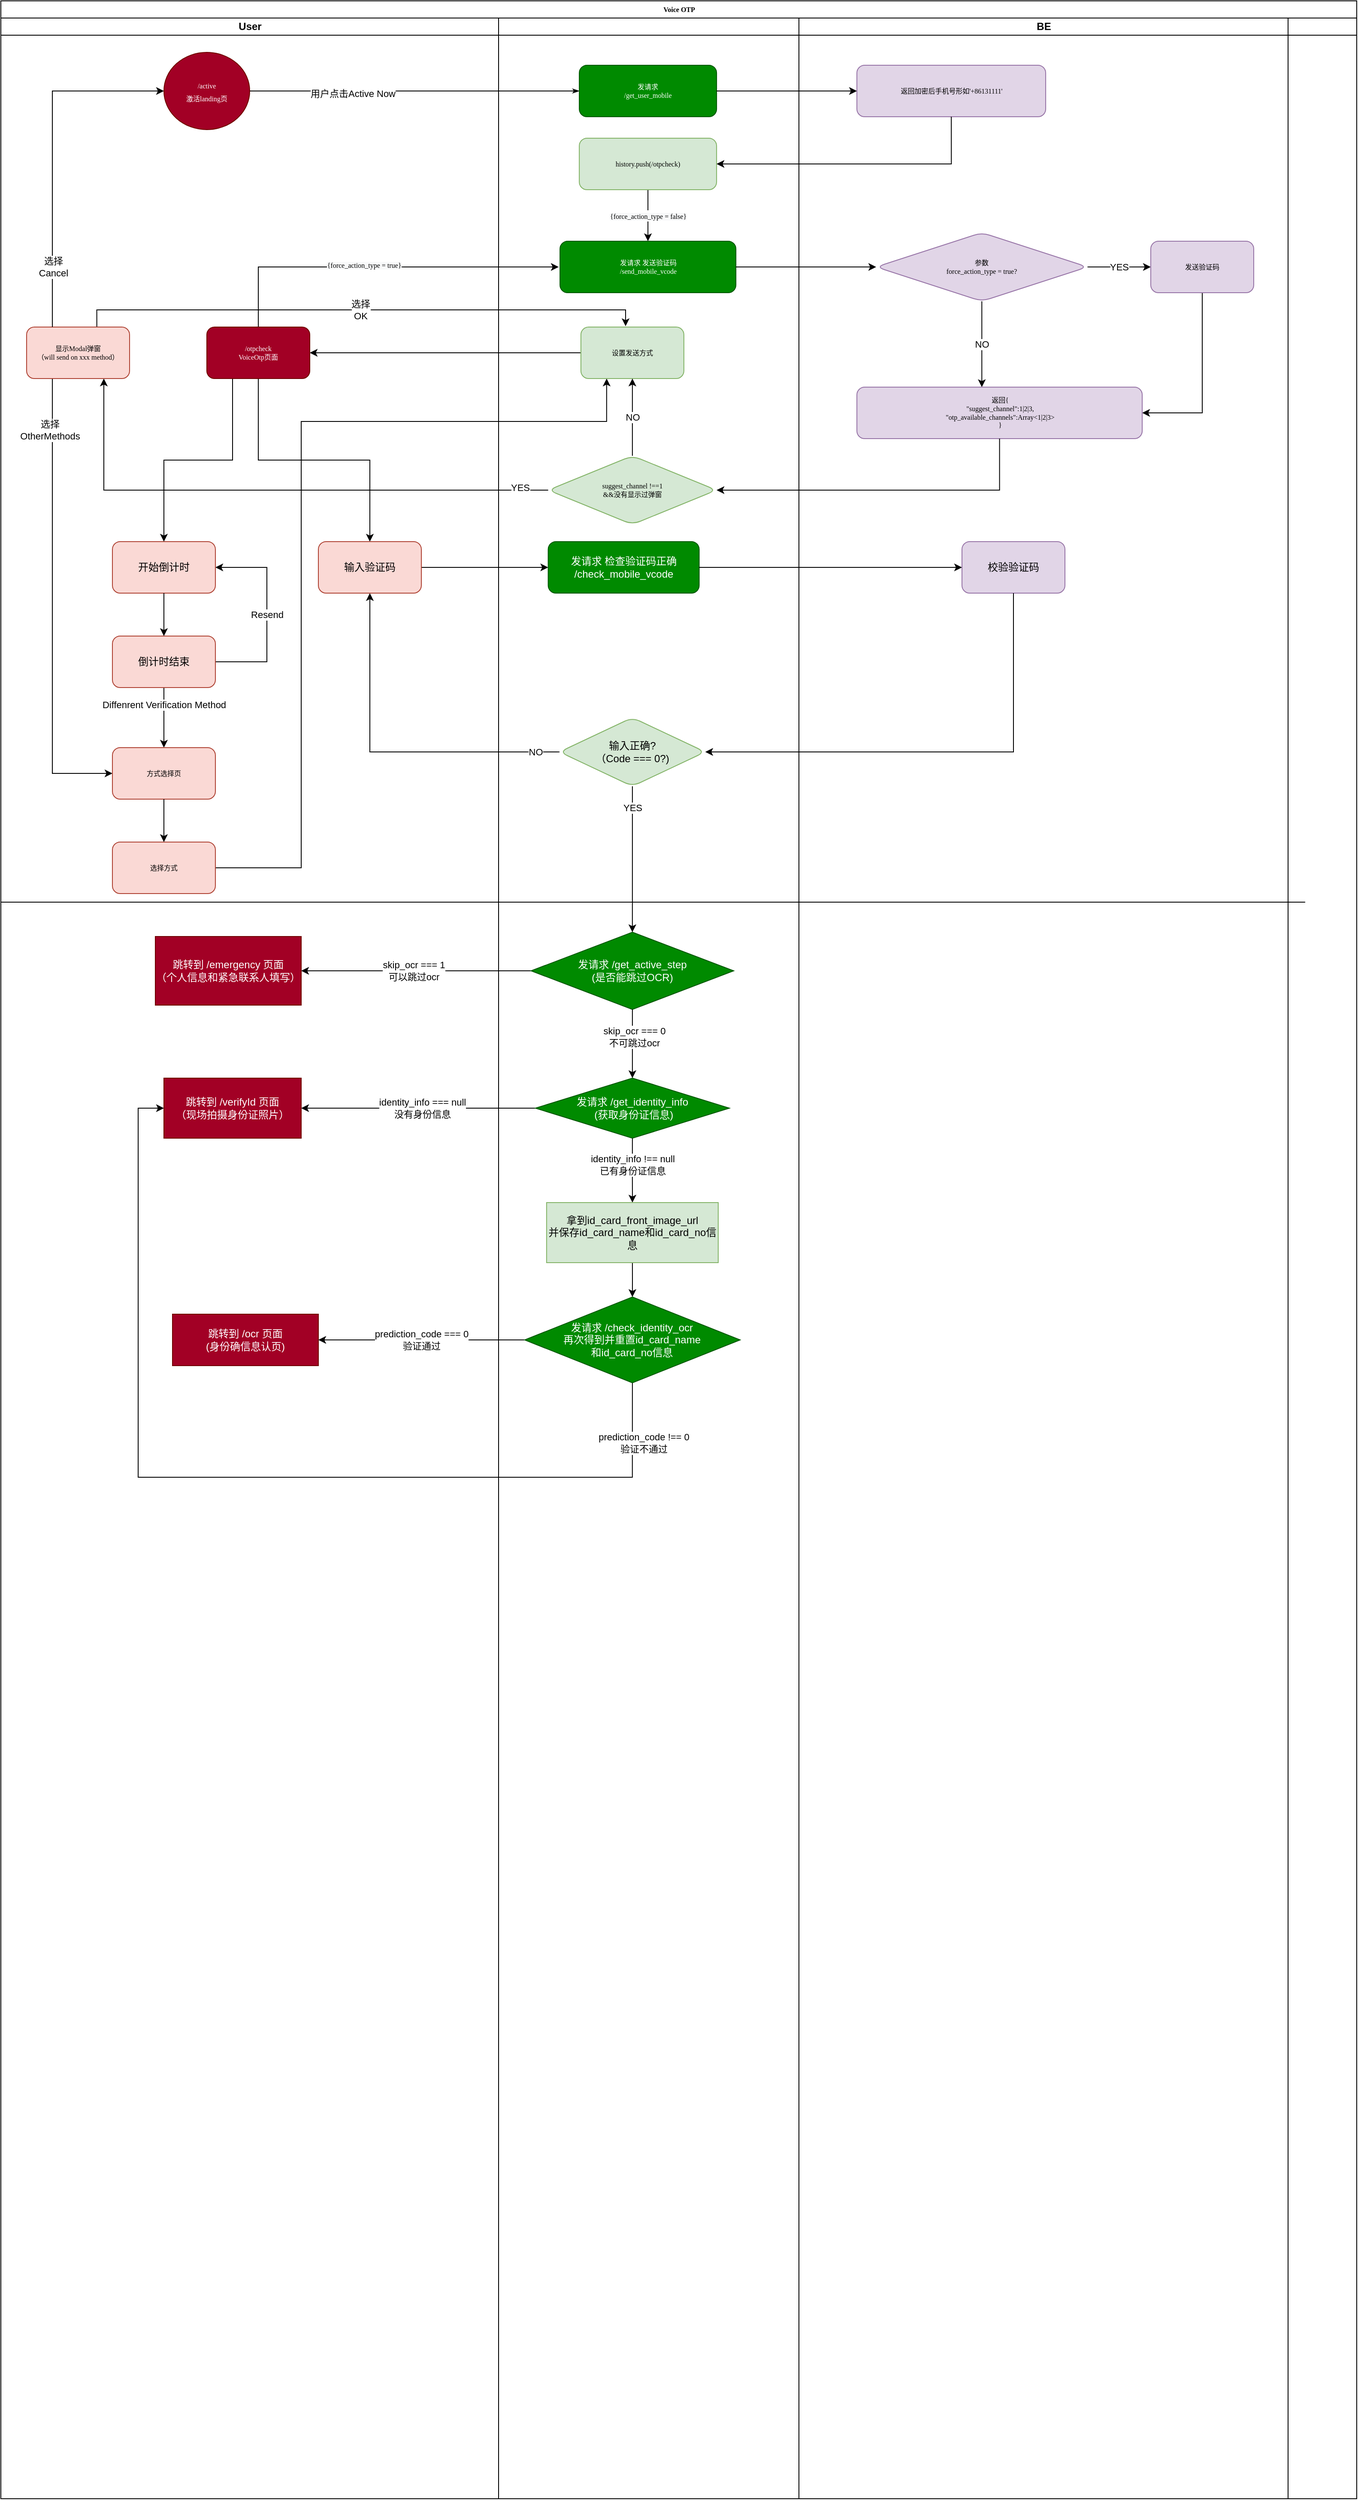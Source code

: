 <mxfile version="13.10.4" type="github">
  <diagram name="Page-1" id="74e2e168-ea6b-b213-b513-2b3c1d86103e">
    <mxGraphModel dx="1186" dy="741" grid="1" gridSize="10" guides="1" tooltips="1" connect="1" arrows="1" fold="1" page="1" pageScale="1" pageWidth="1100" pageHeight="850" background="#ffffff" math="0" shadow="0">
      <root>
        <mxCell id="0" />
        <mxCell id="1" parent="0" />
        <mxCell id="77e6c97f196da883-1" value="Voice OTP" style="swimlane;html=1;childLayout=stackLayout;startSize=20;rounded=0;shadow=0;labelBackgroundColor=none;strokeWidth=1;fontFamily=Verdana;fontSize=8;align=center;" parent="1" vertex="1">
          <mxGeometry x="70" y="70" width="1580" height="2910" as="geometry" />
        </mxCell>
        <mxCell id="77e6c97f196da883-26" style="edgeStyle=orthogonalEdgeStyle;rounded=1;html=1;labelBackgroundColor=none;startArrow=none;startFill=0;startSize=5;endArrow=classicThin;endFill=1;endSize=5;jettySize=auto;orthogonalLoop=1;strokeWidth=1;fontFamily=Verdana;fontSize=8;exitX=1;exitY=0.5;exitDx=0;exitDy=0;" parent="77e6c97f196da883-1" source="eKoN9m4MR0wtzUziHYdc-19" target="77e6c97f196da883-11" edge="1">
          <mxGeometry relative="1" as="geometry">
            <mxPoint x="210.0" y="90.0" as="sourcePoint" />
          </mxGeometry>
        </mxCell>
        <mxCell id="eKoN9m4MR0wtzUziHYdc-17" value="用户点击Active Now" style="edgeLabel;html=1;align=center;verticalAlign=middle;resizable=0;points=[];" vertex="1" connectable="0" parent="77e6c97f196da883-26">
          <mxGeometry x="-0.378" y="-3" relative="1" as="geometry">
            <mxPoint as="offset" />
          </mxGeometry>
        </mxCell>
        <mxCell id="7hA2E8RumJZDi3fpIp_V-71" style="edgeStyle=orthogonalEdgeStyle;rounded=0;orthogonalLoop=1;jettySize=auto;html=1;exitX=0;exitY=0.5;exitDx=0;exitDy=0;entryX=1;entryY=0.5;entryDx=0;entryDy=0;" parent="77e6c97f196da883-1" source="7hA2E8RumJZDi3fpIp_V-69" target="7hA2E8RumJZDi3fpIp_V-9" edge="1">
          <mxGeometry relative="1" as="geometry" />
        </mxCell>
        <mxCell id="7hA2E8RumJZDi3fpIp_V-83" style="edgeStyle=orthogonalEdgeStyle;rounded=0;orthogonalLoop=1;jettySize=auto;html=1;exitX=0;exitY=0.5;exitDx=0;exitDy=0;" parent="77e6c97f196da883-1" source="7hA2E8RumJZDi3fpIp_V-53" target="7hA2E8RumJZDi3fpIp_V-55" edge="1">
          <mxGeometry relative="1" as="geometry">
            <Array as="points">
              <mxPoint x="120" y="570" />
            </Array>
          </mxGeometry>
        </mxCell>
        <mxCell id="7hA2E8RumJZDi3fpIp_V-126" value="YES" style="edgeLabel;html=1;align=center;verticalAlign=middle;resizable=0;points=[];" parent="7hA2E8RumJZDi3fpIp_V-83" vertex="1" connectable="0">
          <mxGeometry x="-0.898" y="-3" relative="1" as="geometry">
            <mxPoint as="offset" />
          </mxGeometry>
        </mxCell>
        <mxCell id="7hA2E8RumJZDi3fpIp_V-105" style="edgeStyle=orthogonalEdgeStyle;rounded=0;orthogonalLoop=1;jettySize=auto;html=1;exitX=0.5;exitY=0;exitDx=0;exitDy=0;" parent="77e6c97f196da883-1" source="7hA2E8RumJZDi3fpIp_V-9" edge="1">
          <mxGeometry relative="1" as="geometry">
            <mxPoint x="650" y="310" as="targetPoint" />
            <Array as="points">
              <mxPoint x="300" y="310" />
            </Array>
          </mxGeometry>
        </mxCell>
        <mxCell id="7hA2E8RumJZDi3fpIp_V-106" value="&lt;span style=&quot;font-family: &amp;#34;verdana&amp;#34; ; font-size: 8px ; background-color: rgb(248 , 249 , 250)&quot;&gt;{force_action_type = true}&lt;/span&gt;" style="edgeLabel;html=1;align=center;verticalAlign=middle;resizable=0;points=[];" parent="7hA2E8RumJZDi3fpIp_V-105" vertex="1" connectable="0">
          <mxGeometry x="-0.08" y="3" relative="1" as="geometry">
            <mxPoint as="offset" />
          </mxGeometry>
        </mxCell>
        <mxCell id="7hA2E8RumJZDi3fpIp_V-104" style="edgeStyle=orthogonalEdgeStyle;rounded=0;orthogonalLoop=1;jettySize=auto;html=1;exitX=1;exitY=0.5;exitDx=0;exitDy=0;entryX=0.25;entryY=1;entryDx=0;entryDy=0;" parent="77e6c97f196da883-1" source="7hA2E8RumJZDi3fpIp_V-102" target="7hA2E8RumJZDi3fpIp_V-69" edge="1">
          <mxGeometry relative="1" as="geometry">
            <Array as="points">
              <mxPoint x="350" y="1010" />
              <mxPoint x="350" y="490" />
              <mxPoint x="706" y="490" />
            </Array>
          </mxGeometry>
        </mxCell>
        <mxCell id="7hA2E8RumJZDi3fpIp_V-112" value="" style="edgeStyle=orthogonalEdgeStyle;rounded=0;orthogonalLoop=1;jettySize=auto;html=1;" parent="77e6c97f196da883-1" source="7hA2E8RumJZDi3fpIp_V-108" target="7hA2E8RumJZDi3fpIp_V-111" edge="1">
          <mxGeometry relative="1" as="geometry" />
        </mxCell>
        <mxCell id="7hA2E8RumJZDi3fpIp_V-123" style="edgeStyle=orthogonalEdgeStyle;rounded=0;orthogonalLoop=1;jettySize=auto;html=1;exitX=0;exitY=0.5;exitDx=0;exitDy=0;entryX=0.5;entryY=1;entryDx=0;entryDy=0;" parent="77e6c97f196da883-1" source="7hA2E8RumJZDi3fpIp_V-115" target="7hA2E8RumJZDi3fpIp_V-108" edge="1">
          <mxGeometry relative="1" as="geometry" />
        </mxCell>
        <mxCell id="7hA2E8RumJZDi3fpIp_V-124" value="NO" style="edgeLabel;html=1;align=center;verticalAlign=middle;resizable=0;points=[];" parent="7hA2E8RumJZDi3fpIp_V-123" vertex="1" connectable="0">
          <mxGeometry x="-0.352" y="-3" relative="1" as="geometry">
            <mxPoint x="102.93" y="3" as="offset" />
          </mxGeometry>
        </mxCell>
        <mxCell id="7hA2E8RumJZDi3fpIp_V-95" value="选择&lt;br&gt;OK" style="edgeStyle=orthogonalEdgeStyle;rounded=0;orthogonalLoop=1;jettySize=auto;html=1;entryX=0.434;entryY=-0.017;entryDx=0;entryDy=0;entryPerimeter=0;exitX=0.682;exitY=0.005;exitDx=0;exitDy=0;exitPerimeter=0;" parent="77e6c97f196da883-1" source="7hA2E8RumJZDi3fpIp_V-55" target="7hA2E8RumJZDi3fpIp_V-69" edge="1">
          <mxGeometry relative="1" as="geometry">
            <mxPoint x="90" y="360" as="sourcePoint" />
          </mxGeometry>
        </mxCell>
        <mxCell id="eKoN9m4MR0wtzUziHYdc-12" value="" style="edgeStyle=orthogonalEdgeStyle;rounded=0;orthogonalLoop=1;jettySize=auto;html=1;" edge="1" parent="77e6c97f196da883-1" source="eKoN9m4MR0wtzUziHYdc-3" target="eKoN9m4MR0wtzUziHYdc-11">
          <mxGeometry relative="1" as="geometry" />
        </mxCell>
        <mxCell id="eKoN9m4MR0wtzUziHYdc-13" value="skip_ocr === 1&lt;br&gt;可以跳过ocr" style="edgeLabel;html=1;align=center;verticalAlign=middle;resizable=0;points=[];" vertex="1" connectable="0" parent="eKoN9m4MR0wtzUziHYdc-12">
          <mxGeometry x="-0.278" y="3" relative="1" as="geometry">
            <mxPoint x="-40.87" y="-3" as="offset" />
          </mxGeometry>
        </mxCell>
        <mxCell id="eKoN9m4MR0wtzUziHYdc-16" value="" style="edgeStyle=orthogonalEdgeStyle;rounded=0;orthogonalLoop=1;jettySize=auto;html=1;exitX=0;exitY=0.5;exitDx=0;exitDy=0;" edge="1" parent="77e6c97f196da883-1" source="eKoN9m4MR0wtzUziHYdc-25" target="eKoN9m4MR0wtzUziHYdc-15">
          <mxGeometry relative="1" as="geometry">
            <mxPoint x="663.89" y="1290" as="sourcePoint" />
          </mxGeometry>
        </mxCell>
        <mxCell id="eKoN9m4MR0wtzUziHYdc-22" value="identity_info === null&lt;br&gt;没有身份信息" style="edgeLabel;html=1;align=center;verticalAlign=middle;resizable=0;points=[];" vertex="1" connectable="0" parent="eKoN9m4MR0wtzUziHYdc-16">
          <mxGeometry x="0.258" relative="1" as="geometry">
            <mxPoint x="39.1" as="offset" />
          </mxGeometry>
        </mxCell>
        <mxCell id="77e6c97f196da883-2" value="User" style="swimlane;html=1;startSize=20;" parent="77e6c97f196da883-1" vertex="1">
          <mxGeometry y="20" width="580" height="2890" as="geometry">
            <mxRectangle y="20" width="30" height="1750" as="alternateBounds" />
          </mxGeometry>
        </mxCell>
        <mxCell id="7hA2E8RumJZDi3fpIp_V-88" style="edgeStyle=orthogonalEdgeStyle;rounded=0;orthogonalLoop=1;jettySize=auto;html=1;exitX=0.25;exitY=1;exitDx=0;exitDy=0;entryX=0;entryY=0.5;entryDx=0;entryDy=0;" parent="77e6c97f196da883-2" source="7hA2E8RumJZDi3fpIp_V-55" target="7hA2E8RumJZDi3fpIp_V-59" edge="1">
          <mxGeometry relative="1" as="geometry">
            <Array as="points">
              <mxPoint x="60" y="880" />
            </Array>
          </mxGeometry>
        </mxCell>
        <mxCell id="7hA2E8RumJZDi3fpIp_V-89" value="选择&lt;br&gt;OtherMethods" style="edgeLabel;html=1;align=center;verticalAlign=middle;resizable=0;points=[];" parent="7hA2E8RumJZDi3fpIp_V-88" vertex="1" connectable="0">
          <mxGeometry x="-0.54" y="-3" relative="1" as="geometry">
            <mxPoint y="-62" as="offset" />
          </mxGeometry>
        </mxCell>
        <mxCell id="7hA2E8RumJZDi3fpIp_V-55" value="显示Modal弹窗&lt;br&gt;（will send on xxx method）" style="whiteSpace=wrap;html=1;rounded=1;shadow=0;fontFamily=Verdana;fontSize=8;strokeWidth=1;fillColor=#fad9d5;strokeColor=#ae4132;" parent="77e6c97f196da883-2" vertex="1">
          <mxGeometry x="30.005" y="360" width="120" height="60" as="geometry" />
        </mxCell>
        <mxCell id="7hA2E8RumJZDi3fpIp_V-72" style="edgeStyle=orthogonalEdgeStyle;rounded=0;orthogonalLoop=1;jettySize=auto;html=1;exitX=0.25;exitY=0;exitDx=0;exitDy=0;entryX=0;entryY=0.5;entryDx=0;entryDy=0;" parent="77e6c97f196da883-2" source="7hA2E8RumJZDi3fpIp_V-55" target="eKoN9m4MR0wtzUziHYdc-19" edge="1">
          <mxGeometry relative="1" as="geometry">
            <mxPoint x="70" y="70.0" as="targetPoint" />
          </mxGeometry>
        </mxCell>
        <mxCell id="7hA2E8RumJZDi3fpIp_V-73" value="选择&lt;br&gt;Cancel" style="edgeLabel;html=1;align=center;verticalAlign=middle;resizable=0;points=[];" parent="7hA2E8RumJZDi3fpIp_V-72" vertex="1" connectable="0">
          <mxGeometry x="0.206" y="-1" relative="1" as="geometry">
            <mxPoint y="174" as="offset" />
          </mxGeometry>
        </mxCell>
        <mxCell id="7hA2E8RumJZDi3fpIp_V-99" value="Resend" style="edgeStyle=orthogonalEdgeStyle;rounded=0;orthogonalLoop=1;jettySize=auto;html=1;exitX=1;exitY=0.5;exitDx=0;exitDy=0;entryX=1;entryY=0.5;entryDx=0;entryDy=0;" parent="77e6c97f196da883-2" source="7hA2E8RumJZDi3fpIp_V-97" target="7hA2E8RumJZDi3fpIp_V-92" edge="1">
          <mxGeometry relative="1" as="geometry">
            <Array as="points">
              <mxPoint x="310" y="750" />
              <mxPoint x="310" y="640" />
            </Array>
          </mxGeometry>
        </mxCell>
        <mxCell id="7hA2E8RumJZDi3fpIp_V-100" style="edgeStyle=orthogonalEdgeStyle;rounded=0;orthogonalLoop=1;jettySize=auto;html=1;exitX=0.5;exitY=1;exitDx=0;exitDy=0;" parent="77e6c97f196da883-2" source="7hA2E8RumJZDi3fpIp_V-97" target="7hA2E8RumJZDi3fpIp_V-59" edge="1">
          <mxGeometry relative="1" as="geometry" />
        </mxCell>
        <mxCell id="7hA2E8RumJZDi3fpIp_V-101" value="Diffenrent Verification Method" style="edgeLabel;html=1;align=center;verticalAlign=middle;resizable=0;points=[];" parent="7hA2E8RumJZDi3fpIp_V-100" vertex="1" connectable="0">
          <mxGeometry x="-0.723" y="-2" relative="1" as="geometry">
            <mxPoint x="2" y="10" as="offset" />
          </mxGeometry>
        </mxCell>
        <mxCell id="7hA2E8RumJZDi3fpIp_V-97" value="倒计时结束" style="rounded=1;whiteSpace=wrap;html=1;fillColor=#fad9d5;strokeColor=#ae4132;" parent="77e6c97f196da883-2" vertex="1">
          <mxGeometry x="130" y="720" width="120" height="60" as="geometry" />
        </mxCell>
        <mxCell id="7hA2E8RumJZDi3fpIp_V-92" value="开始倒计时" style="rounded=1;whiteSpace=wrap;html=1;fillColor=#fad9d5;strokeColor=#ae4132;" parent="77e6c97f196da883-2" vertex="1">
          <mxGeometry x="130" y="610" width="120" height="60" as="geometry" />
        </mxCell>
        <mxCell id="7hA2E8RumJZDi3fpIp_V-107" style="edgeStyle=orthogonalEdgeStyle;rounded=0;orthogonalLoop=1;jettySize=auto;html=1;exitX=0.25;exitY=1;exitDx=0;exitDy=0;" parent="77e6c97f196da883-2" source="7hA2E8RumJZDi3fpIp_V-9" target="7hA2E8RumJZDi3fpIp_V-92" edge="1">
          <mxGeometry relative="1" as="geometry" />
        </mxCell>
        <mxCell id="7hA2E8RumJZDi3fpIp_V-59" value="方式选择页" style="whiteSpace=wrap;html=1;rounded=1;shadow=0;fontFamily=Verdana;fontSize=8;strokeWidth=1;fillColor=#fad9d5;strokeColor=#ae4132;" parent="77e6c97f196da883-2" vertex="1">
          <mxGeometry x="130.005" y="850" width="120" height="60" as="geometry" />
        </mxCell>
        <mxCell id="7hA2E8RumJZDi3fpIp_V-102" value="选择方式" style="whiteSpace=wrap;html=1;rounded=1;shadow=0;fontFamily=Verdana;fontSize=8;strokeWidth=1;fillColor=#fad9d5;strokeColor=#ae4132;" parent="77e6c97f196da883-2" vertex="1">
          <mxGeometry x="129.995" y="960" width="120" height="60" as="geometry" />
        </mxCell>
        <mxCell id="7hA2E8RumJZDi3fpIp_V-110" style="edgeStyle=orthogonalEdgeStyle;rounded=0;orthogonalLoop=1;jettySize=auto;html=1;exitX=0.5;exitY=1;exitDx=0;exitDy=0;" parent="77e6c97f196da883-2" source="7hA2E8RumJZDi3fpIp_V-9" target="7hA2E8RumJZDi3fpIp_V-108" edge="1">
          <mxGeometry relative="1" as="geometry" />
        </mxCell>
        <mxCell id="7hA2E8RumJZDi3fpIp_V-9" value="/otpcheck&lt;br&gt;VoiceOtp页面" style="whiteSpace=wrap;html=1;rounded=1;shadow=0;fontFamily=Verdana;fontSize=8;strokeWidth=1;fillColor=#a20025;strokeColor=#6F0000;fontColor=#ffffff;" parent="77e6c97f196da883-2" vertex="1">
          <mxGeometry x="240" y="360" width="120" height="60" as="geometry" />
        </mxCell>
        <mxCell id="7hA2E8RumJZDi3fpIp_V-98" value="" style="edgeStyle=orthogonalEdgeStyle;rounded=0;orthogonalLoop=1;jettySize=auto;html=1;" parent="77e6c97f196da883-2" source="7hA2E8RumJZDi3fpIp_V-92" target="7hA2E8RumJZDi3fpIp_V-97" edge="1">
          <mxGeometry relative="1" as="geometry" />
        </mxCell>
        <mxCell id="7hA2E8RumJZDi3fpIp_V-103" value="" style="edgeStyle=orthogonalEdgeStyle;rounded=0;orthogonalLoop=1;jettySize=auto;html=1;" parent="77e6c97f196da883-2" source="7hA2E8RumJZDi3fpIp_V-59" target="7hA2E8RumJZDi3fpIp_V-102" edge="1">
          <mxGeometry relative="1" as="geometry" />
        </mxCell>
        <mxCell id="7hA2E8RumJZDi3fpIp_V-108" value="输入验证码" style="rounded=1;whiteSpace=wrap;html=1;fillColor=#fad9d5;strokeColor=#ae4132;" parent="77e6c97f196da883-2" vertex="1">
          <mxGeometry x="370" y="610" width="120" height="60" as="geometry" />
        </mxCell>
        <mxCell id="eKoN9m4MR0wtzUziHYdc-11" value="&lt;span&gt;跳转到 /emergency 页面&lt;/span&gt;&lt;br&gt;&lt;span&gt;（个人信息和紧急联系人填写）&lt;/span&gt;" style="whiteSpace=wrap;html=1;strokeColor=#6F0000;fillColor=#a20025;fontColor=#ffffff;" vertex="1" parent="77e6c97f196da883-2">
          <mxGeometry x="180" y="1070" width="170.01" height="80" as="geometry" />
        </mxCell>
        <mxCell id="eKoN9m4MR0wtzUziHYdc-15" value="跳转到 /verifyId 页面&lt;br&gt;（现场拍摄身份证照片）" style="whiteSpace=wrap;html=1;strokeColor=#6F0000;fillColor=#a20025;fontColor=#ffffff;" vertex="1" parent="77e6c97f196da883-2">
          <mxGeometry x="189.99" y="1235" width="160.01" height="70" as="geometry" />
        </mxCell>
        <mxCell id="eKoN9m4MR0wtzUziHYdc-19" value="&lt;span style=&quot;color: rgb(255 , 255 , 255) ; font-family: &amp;#34;verdana&amp;#34; ; font-size: 8px&quot;&gt;/active&lt;br&gt;激活landing页&lt;br&gt;&lt;/span&gt;" style="ellipse;whiteSpace=wrap;html=1;fillColor=#a20025;strokeColor=#6F0000;fontColor=#ffffff;" vertex="1" parent="77e6c97f196da883-2">
          <mxGeometry x="190" y="40" width="99.99" height="90" as="geometry" />
        </mxCell>
        <mxCell id="eKoN9m4MR0wtzUziHYdc-31" value="跳转到 /ocr 页面&lt;br&gt;(身份确信息认页)" style="whiteSpace=wrap;html=1;fontColor=#ffffff;strokeColor=#6F0000;fillColor=#a20025;" vertex="1" parent="77e6c97f196da883-2">
          <mxGeometry x="200" y="1510" width="170" height="60" as="geometry" />
        </mxCell>
        <mxCell id="eKoN9m4MR0wtzUziHYdc-32" value="" style="edgeStyle=orthogonalEdgeStyle;rounded=0;orthogonalLoop=1;jettySize=auto;html=1;" edge="1" parent="77e6c97f196da883-1" source="eKoN9m4MR0wtzUziHYdc-27" target="eKoN9m4MR0wtzUziHYdc-31">
          <mxGeometry relative="1" as="geometry" />
        </mxCell>
        <mxCell id="eKoN9m4MR0wtzUziHYdc-33" value="prediction_code === 0&lt;br&gt;验证通过" style="edgeLabel;html=1;align=center;verticalAlign=middle;resizable=0;points=[];" vertex="1" connectable="0" parent="eKoN9m4MR0wtzUziHYdc-32">
          <mxGeometry x="0.277" y="-4" relative="1" as="geometry">
            <mxPoint x="32.6" y="4" as="offset" />
          </mxGeometry>
        </mxCell>
        <mxCell id="eKoN9m4MR0wtzUziHYdc-37" style="edgeStyle=orthogonalEdgeStyle;rounded=0;orthogonalLoop=1;jettySize=auto;html=1;exitX=0.5;exitY=1;exitDx=0;exitDy=0;entryX=0;entryY=0.5;entryDx=0;entryDy=0;fontColor=#FFFFFF;" edge="1" parent="77e6c97f196da883-1" source="eKoN9m4MR0wtzUziHYdc-27" target="eKoN9m4MR0wtzUziHYdc-15">
          <mxGeometry relative="1" as="geometry">
            <Array as="points">
              <mxPoint x="736" y="1720" />
              <mxPoint x="160" y="1720" />
              <mxPoint x="160" y="1290" />
            </Array>
          </mxGeometry>
        </mxCell>
        <mxCell id="eKoN9m4MR0wtzUziHYdc-38" value="&lt;span style=&quot;color: rgb(0 , 0 , 0)&quot;&gt;prediction_code !== 0&lt;/span&gt;&lt;br style=&quot;color: rgb(0 , 0 , 0)&quot;&gt;&lt;span style=&quot;color: rgb(0 , 0 , 0)&quot;&gt;验证不通过&lt;/span&gt;" style="edgeLabel;html=1;align=center;verticalAlign=middle;resizable=0;points=[];fontColor=#FFFFFF;" vertex="1" connectable="0" parent="eKoN9m4MR0wtzUziHYdc-37">
          <mxGeometry x="0.121" y="-2" relative="1" as="geometry">
            <mxPoint x="545.05" y="-38" as="offset" />
          </mxGeometry>
        </mxCell>
        <mxCell id="77e6c97f196da883-3" value="FE" style="swimlane;html=1;startSize=20;" parent="77e6c97f196da883-1" vertex="1">
          <mxGeometry x="580" y="20" width="1000" height="2890" as="geometry" />
        </mxCell>
        <mxCell id="7hA2E8RumJZDi3fpIp_V-67" value="&lt;span style=&quot;font-family: &amp;#34;verdana&amp;#34; ; font-size: 8px ; background-color: rgb(248 , 249 , 250)&quot;&gt;{force_action_type = false}&lt;/span&gt;" style="edgeStyle=orthogonalEdgeStyle;rounded=0;orthogonalLoop=1;jettySize=auto;html=1;exitX=0.5;exitY=1;exitDx=0;exitDy=0;entryX=0.5;entryY=0;entryDx=0;entryDy=0;" parent="77e6c97f196da883-3" source="7hA2E8RumJZDi3fpIp_V-7" target="7hA2E8RumJZDi3fpIp_V-11" edge="1">
          <mxGeometry relative="1" as="geometry" />
        </mxCell>
        <mxCell id="7hA2E8RumJZDi3fpIp_V-115" value="输入正确?&lt;br&gt;（Code === 0?)" style="rhombus;whiteSpace=wrap;html=1;rounded=1;fillColor=#d5e8d4;strokeColor=#82b366;" parent="77e6c97f196da883-3" vertex="1">
          <mxGeometry x="70.97" y="815" width="169.92" height="80" as="geometry" />
        </mxCell>
        <mxCell id="7hA2E8RumJZDi3fpIp_V-69" value="设置发送方式" style="whiteSpace=wrap;html=1;rounded=1;shadow=0;fontFamily=Verdana;fontSize=8;strokeWidth=1;fillColor=#d5e8d4;strokeColor=#82b366;" parent="77e6c97f196da883-3" vertex="1">
          <mxGeometry x="95.94" y="360" width="120" height="60" as="geometry" />
        </mxCell>
        <mxCell id="7hA2E8RumJZDi3fpIp_V-127" value="NO" style="edgeStyle=orthogonalEdgeStyle;rounded=0;orthogonalLoop=1;jettySize=auto;html=1;exitX=0.5;exitY=0;exitDx=0;exitDy=0;entryX=0.5;entryY=1;entryDx=0;entryDy=0;" parent="77e6c97f196da883-3" source="7hA2E8RumJZDi3fpIp_V-53" target="7hA2E8RumJZDi3fpIp_V-69" edge="1">
          <mxGeometry relative="1" as="geometry" />
        </mxCell>
        <mxCell id="7hA2E8RumJZDi3fpIp_V-53" value="&lt;span&gt;suggest_channel !==1&lt;br&gt;&amp;amp;&amp;amp;没有显示过弹窗&lt;br&gt;&lt;/span&gt;" style="rhombus;whiteSpace=wrap;html=1;rounded=1;shadow=0;fontFamily=Verdana;fontSize=8;strokeWidth=1;fillColor=#d5e8d4;strokeColor=#82b366;" parent="77e6c97f196da883-3" vertex="1">
          <mxGeometry x="57.81" y="510" width="196.25" height="80" as="geometry" />
        </mxCell>
        <mxCell id="7hA2E8RumJZDi3fpIp_V-111" value="发请求 检查验证码正确&lt;br&gt;/check_mobile_vcode" style="rounded=1;whiteSpace=wrap;html=1;fillColor=#008a00;strokeColor=#005700;fontColor=#ffffff;" parent="77e6c97f196da883-3" vertex="1">
          <mxGeometry x="57.81" y="610" width="175.94" height="60" as="geometry" />
        </mxCell>
        <mxCell id="7hA2E8RumJZDi3fpIp_V-7" value="&lt;span&gt;history.push(/otpcheck)&lt;/span&gt;" style="whiteSpace=wrap;html=1;rounded=1;shadow=0;fontFamily=Verdana;fontSize=8;strokeWidth=1;fillColor=#d5e8d4;strokeColor=#82b366;" parent="77e6c97f196da883-3" vertex="1">
          <mxGeometry x="94.06" y="140" width="160" height="60" as="geometry" />
        </mxCell>
        <mxCell id="77e6c97f196da883-11" value="发请求&lt;br&gt;/get_user_mobile" style="rounded=1;whiteSpace=wrap;html=1;shadow=0;labelBackgroundColor=none;strokeWidth=1;fontFamily=Verdana;fontSize=8;align=center;fillColor=#008a00;strokeColor=#005700;fontColor=#ffffff;" parent="77e6c97f196da883-3" vertex="1">
          <mxGeometry x="94.06" y="55" width="160" height="60" as="geometry" />
        </mxCell>
        <mxCell id="7hA2E8RumJZDi3fpIp_V-11" value="发请求 发送验证码&lt;br&gt;/send_mobile_vcode" style="whiteSpace=wrap;html=1;rounded=1;shadow=0;fontFamily=Verdana;fontSize=8;strokeWidth=1;fillColor=#008a00;strokeColor=#005700;fontColor=#ffffff;" parent="77e6c97f196da883-3" vertex="1">
          <mxGeometry x="71.56" y="260" width="205" height="60" as="geometry" />
        </mxCell>
        <mxCell id="77e6c97f196da883-4" value="BE" style="swimlane;html=1;startSize=20;" parent="77e6c97f196da883-3" vertex="1">
          <mxGeometry x="350" width="570" height="2890" as="geometry" />
        </mxCell>
        <mxCell id="7hA2E8RumJZDi3fpIp_V-3" value="&lt;span&gt;返回加密后手机号形如&#39;+86131111&#39;&lt;/span&gt;" style="whiteSpace=wrap;html=1;rounded=1;shadow=0;fontFamily=Verdana;fontSize=8;strokeWidth=1;fillColor=#e1d5e7;strokeColor=#9673a6;" parent="77e6c97f196da883-4" vertex="1">
          <mxGeometry x="67.55" y="55" width="220" height="60" as="geometry" />
        </mxCell>
        <mxCell id="7hA2E8RumJZDi3fpIp_V-20" value="NO" style="edgeStyle=orthogonalEdgeStyle;rounded=0;orthogonalLoop=1;jettySize=auto;html=1;" parent="77e6c97f196da883-4" source="7hA2E8RumJZDi3fpIp_V-17" target="7hA2E8RumJZDi3fpIp_V-19" edge="1">
          <mxGeometry relative="1" as="geometry">
            <Array as="points">
              <mxPoint x="213" y="410" />
              <mxPoint x="213" y="410" />
            </Array>
          </mxGeometry>
        </mxCell>
        <mxCell id="7hA2E8RumJZDi3fpIp_V-22" value="YES" style="edgeStyle=orthogonalEdgeStyle;rounded=0;orthogonalLoop=1;jettySize=auto;html=1;entryX=0;entryY=0.5;entryDx=0;entryDy=0;" parent="77e6c97f196da883-4" source="7hA2E8RumJZDi3fpIp_V-17" target="7hA2E8RumJZDi3fpIp_V-21" edge="1">
          <mxGeometry relative="1" as="geometry">
            <mxPoint x="400.05" y="280" as="targetPoint" />
          </mxGeometry>
        </mxCell>
        <mxCell id="7hA2E8RumJZDi3fpIp_V-34" style="edgeStyle=orthogonalEdgeStyle;rounded=0;orthogonalLoop=1;jettySize=auto;html=1;exitX=0.5;exitY=1;exitDx=0;exitDy=0;entryX=1;entryY=0.5;entryDx=0;entryDy=0;" parent="77e6c97f196da883-4" source="7hA2E8RumJZDi3fpIp_V-21" target="7hA2E8RumJZDi3fpIp_V-19" edge="1">
          <mxGeometry relative="1" as="geometry">
            <mxPoint x="433.75" y="310" as="sourcePoint" />
            <Array as="points">
              <mxPoint x="470" y="460" />
            </Array>
          </mxGeometry>
        </mxCell>
        <mxCell id="7hA2E8RumJZDi3fpIp_V-19" value="返回{&lt;br&gt;&quot;suggest_channel&quot;:1|2|3,&lt;br&gt;&quot;otp_available_channels&quot;:Array&amp;lt;1|2|3&amp;gt;&lt;br&gt;}" style="whiteSpace=wrap;html=1;rounded=1;shadow=0;fontFamily=Verdana;fontSize=8;strokeWidth=1;fillColor=#e1d5e7;strokeColor=#9673a6;" parent="77e6c97f196da883-4" vertex="1">
          <mxGeometry x="67.55" y="430" width="332.5" height="60" as="geometry" />
        </mxCell>
        <mxCell id="7hA2E8RumJZDi3fpIp_V-17" value="&lt;span&gt;参数&lt;br&gt;force_action_type = true?&lt;/span&gt;" style="rhombus;whiteSpace=wrap;html=1;rounded=1;shadow=0;fontFamily=Verdana;fontSize=8;strokeWidth=1;fillColor=#e1d5e7;strokeColor=#9673a6;" parent="77e6c97f196da883-4" vertex="1">
          <mxGeometry x="90" y="250" width="246.3" height="80" as="geometry" />
        </mxCell>
        <mxCell id="7hA2E8RumJZDi3fpIp_V-117" value="校验验证码" style="whiteSpace=wrap;html=1;rounded=1;fillColor=#e1d5e7;strokeColor=#9673a6;" parent="77e6c97f196da883-4" vertex="1">
          <mxGeometry x="190" y="610" width="120" height="60" as="geometry" />
        </mxCell>
        <mxCell id="7hA2E8RumJZDi3fpIp_V-21" value="发送验证码" style="whiteSpace=wrap;html=1;rounded=1;shadow=0;fontFamily=Verdana;fontSize=8;strokeWidth=1;fillColor=#e1d5e7;strokeColor=#9673a6;" parent="77e6c97f196da883-4" vertex="1">
          <mxGeometry x="410" y="260" width="120" height="60" as="geometry" />
        </mxCell>
        <mxCell id="7hA2E8RumJZDi3fpIp_V-4" value="" style="edgeStyle=orthogonalEdgeStyle;rounded=0;orthogonalLoop=1;jettySize=auto;html=1;" parent="77e6c97f196da883-3" source="77e6c97f196da883-11" target="7hA2E8RumJZDi3fpIp_V-3" edge="1">
          <mxGeometry relative="1" as="geometry" />
        </mxCell>
        <mxCell id="7hA2E8RumJZDi3fpIp_V-79" style="edgeStyle=orthogonalEdgeStyle;rounded=0;orthogonalLoop=1;jettySize=auto;html=1;exitX=0.5;exitY=1;exitDx=0;exitDy=0;entryX=1;entryY=0.5;entryDx=0;entryDy=0;" parent="77e6c97f196da883-3" source="7hA2E8RumJZDi3fpIp_V-3" target="7hA2E8RumJZDi3fpIp_V-7" edge="1">
          <mxGeometry relative="1" as="geometry" />
        </mxCell>
        <mxCell id="7hA2E8RumJZDi3fpIp_V-54" value="" style="edgeStyle=orthogonalEdgeStyle;rounded=0;orthogonalLoop=1;jettySize=auto;html=1;entryX=1;entryY=0.5;entryDx=0;entryDy=0;exitX=0.5;exitY=1;exitDx=0;exitDy=0;" parent="77e6c97f196da883-3" source="7hA2E8RumJZDi3fpIp_V-19" target="7hA2E8RumJZDi3fpIp_V-53" edge="1">
          <mxGeometry relative="1" as="geometry" />
        </mxCell>
        <mxCell id="7hA2E8RumJZDi3fpIp_V-80" style="edgeStyle=orthogonalEdgeStyle;rounded=0;orthogonalLoop=1;jettySize=auto;html=1;exitX=1;exitY=0.5;exitDx=0;exitDy=0;entryX=0;entryY=0.5;entryDx=0;entryDy=0;" parent="77e6c97f196da883-3" source="7hA2E8RumJZDi3fpIp_V-11" target="7hA2E8RumJZDi3fpIp_V-17" edge="1">
          <mxGeometry relative="1" as="geometry" />
        </mxCell>
        <mxCell id="7hA2E8RumJZDi3fpIp_V-118" value="" style="edgeStyle=orthogonalEdgeStyle;rounded=0;orthogonalLoop=1;jettySize=auto;html=1;" parent="77e6c97f196da883-3" source="7hA2E8RumJZDi3fpIp_V-111" target="7hA2E8RumJZDi3fpIp_V-117" edge="1">
          <mxGeometry relative="1" as="geometry" />
        </mxCell>
        <mxCell id="7hA2E8RumJZDi3fpIp_V-119" style="edgeStyle=orthogonalEdgeStyle;rounded=0;orthogonalLoop=1;jettySize=auto;html=1;exitX=0.5;exitY=1;exitDx=0;exitDy=0;entryX=1;entryY=0.5;entryDx=0;entryDy=0;" parent="77e6c97f196da883-3" source="7hA2E8RumJZDi3fpIp_V-117" target="7hA2E8RumJZDi3fpIp_V-115" edge="1">
          <mxGeometry relative="1" as="geometry" />
        </mxCell>
        <mxCell id="eKoN9m4MR0wtzUziHYdc-3" value="&lt;span&gt;发请求 /get_active_step&lt;/span&gt;&lt;br&gt;&lt;span&gt;(是否能跳过OCR)&lt;/span&gt;" style="rhombus;whiteSpace=wrap;html=1;fillColor=#008a00;strokeColor=#005700;fontColor=#ffffff;" vertex="1" parent="77e6c97f196da883-3">
          <mxGeometry x="37.87" y="1065" width="236.1" height="90" as="geometry" />
        </mxCell>
        <mxCell id="7hA2E8RumJZDi3fpIp_V-121" value="" style="edgeStyle=orthogonalEdgeStyle;rounded=0;orthogonalLoop=1;jettySize=auto;html=1;entryX=0.5;entryY=0;entryDx=0;entryDy=0;" parent="77e6c97f196da883-3" source="7hA2E8RumJZDi3fpIp_V-115" target="eKoN9m4MR0wtzUziHYdc-3" edge="1">
          <mxGeometry relative="1" as="geometry">
            <mxPoint x="155.93" y="1080.0" as="targetPoint" />
          </mxGeometry>
        </mxCell>
        <mxCell id="7hA2E8RumJZDi3fpIp_V-122" value="YES" style="edgeLabel;html=1;align=center;verticalAlign=middle;resizable=0;points=[];" parent="7hA2E8RumJZDi3fpIp_V-121" vertex="1" connectable="0">
          <mxGeometry x="-0.917" y="2" relative="1" as="geometry">
            <mxPoint x="-2.05" y="18.03" as="offset" />
          </mxGeometry>
        </mxCell>
        <mxCell id="eKoN9m4MR0wtzUziHYdc-5" value="" style="edgeStyle=orthogonalEdgeStyle;rounded=0;orthogonalLoop=1;jettySize=auto;html=1;entryX=0.5;entryY=0;entryDx=0;entryDy=0;" edge="1" parent="77e6c97f196da883-3" source="eKoN9m4MR0wtzUziHYdc-3" target="eKoN9m4MR0wtzUziHYdc-25">
          <mxGeometry relative="1" as="geometry">
            <mxPoint x="155.935" y="1240" as="targetPoint" />
          </mxGeometry>
        </mxCell>
        <mxCell id="eKoN9m4MR0wtzUziHYdc-14" value="skip_ocr === 0&lt;br&gt;不可跳过ocr" style="edgeLabel;html=1;align=center;verticalAlign=middle;resizable=0;points=[];" vertex="1" connectable="0" parent="eKoN9m4MR0wtzUziHYdc-5">
          <mxGeometry x="-0.21" y="2" relative="1" as="geometry">
            <mxPoint as="offset" />
          </mxGeometry>
        </mxCell>
        <mxCell id="eKoN9m4MR0wtzUziHYdc-24" value="" style="edgeStyle=orthogonalEdgeStyle;rounded=0;orthogonalLoop=1;jettySize=auto;html=1;exitX=0.5;exitY=1;exitDx=0;exitDy=0;" edge="1" parent="77e6c97f196da883-3" source="eKoN9m4MR0wtzUziHYdc-25" target="eKoN9m4MR0wtzUziHYdc-41">
          <mxGeometry relative="1" as="geometry">
            <mxPoint x="155.925" y="1300" as="sourcePoint" />
            <mxPoint x="156" y="1380" as="targetPoint" />
          </mxGeometry>
        </mxCell>
        <mxCell id="eKoN9m4MR0wtzUziHYdc-26" value="identity_info !== null&lt;br&gt;已有身份证信息" style="edgeLabel;html=1;align=center;verticalAlign=middle;resizable=0;points=[];" vertex="1" connectable="0" parent="eKoN9m4MR0wtzUziHYdc-24">
          <mxGeometry x="-0.217" relative="1" as="geometry">
            <mxPoint y="1" as="offset" />
          </mxGeometry>
        </mxCell>
        <mxCell id="eKoN9m4MR0wtzUziHYdc-25" value="&lt;font&gt;发请求 /get_identity_info&lt;br&gt;&amp;nbsp;(获取身份证信息)&lt;/font&gt;&lt;span&gt;&lt;br&gt;&lt;/span&gt;" style="rhombus;whiteSpace=wrap;html=1;fillColor=#008a00;strokeColor=#005700;labelBackgroundColor=none;fontColor=#FFFFFF;" vertex="1" parent="77e6c97f196da883-3">
          <mxGeometry x="42.9" y="1235" width="226.1" height="70" as="geometry" />
        </mxCell>
        <mxCell id="eKoN9m4MR0wtzUziHYdc-27" value="发请求 /check_identity_ocr&lt;br&gt;&lt;span&gt;再次得到并重置id_card_name&lt;br&gt;和id_card_no信息&lt;/span&gt;" style="rhombus;whiteSpace=wrap;html=1;strokeColor=#005700;fillColor=#008a00;fontColor=#FFFFFF;" vertex="1" parent="77e6c97f196da883-3">
          <mxGeometry x="30.4" y="1490" width="251.1" height="100" as="geometry" />
        </mxCell>
        <mxCell id="eKoN9m4MR0wtzUziHYdc-42" style="edgeStyle=orthogonalEdgeStyle;rounded=0;orthogonalLoop=1;jettySize=auto;html=1;exitX=0.5;exitY=1;exitDx=0;exitDy=0;entryX=0.5;entryY=0;entryDx=0;entryDy=0;fontColor=#FFFFFF;" edge="1" parent="77e6c97f196da883-3" source="eKoN9m4MR0wtzUziHYdc-41" target="eKoN9m4MR0wtzUziHYdc-27">
          <mxGeometry relative="1" as="geometry" />
        </mxCell>
        <mxCell id="eKoN9m4MR0wtzUziHYdc-41" value="拿到id_card_front_image_url&lt;br&gt;并保存id_card_name和id_card_no信息" style="rounded=0;whiteSpace=wrap;html=1;labelBackgroundColor=none;fillColor=#d5e8d4;strokeColor=#82b366;" vertex="1" parent="77e6c97f196da883-3">
          <mxGeometry x="55.95" y="1380" width="200" height="70" as="geometry" />
        </mxCell>
        <mxCell id="eKoN9m4MR0wtzUziHYdc-1" value="" style="endArrow=none;html=1;" edge="1" parent="1">
          <mxGeometry width="50" height="50" relative="1" as="geometry">
            <mxPoint x="70" y="1120" as="sourcePoint" />
            <mxPoint x="1590" y="1120" as="targetPoint" />
          </mxGeometry>
        </mxCell>
      </root>
    </mxGraphModel>
  </diagram>
</mxfile>
